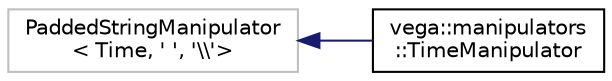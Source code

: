 digraph "Graphical Class Hierarchy"
{
  edge [fontname="Helvetica",fontsize="10",labelfontname="Helvetica",labelfontsize="10"];
  node [fontname="Helvetica",fontsize="10",shape=record];
  rankdir="LR";
  Node68 [label="PaddedStringManipulator\l\< Time, ' ', '\\\\'\>",height=0.2,width=0.4,color="grey75", fillcolor="white", style="filled"];
  Node68 -> Node0 [dir="back",color="midnightblue",fontsize="10",style="solid",fontname="Helvetica"];
  Node0 [label="vega::manipulators\l::TimeManipulator",height=0.2,width=0.4,color="black", fillcolor="white", style="filled",URL="$classvega_1_1manipulators_1_1TimeManipulator.html"];
}
